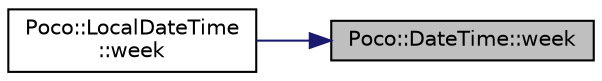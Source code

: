 digraph "Poco::DateTime::week"
{
 // LATEX_PDF_SIZE
  edge [fontname="Helvetica",fontsize="10",labelfontname="Helvetica",labelfontsize="10"];
  node [fontname="Helvetica",fontsize="10",shape=record];
  rankdir="RL";
  Node1 [label="Poco::DateTime::week",height=0.2,width=0.4,color="black", fillcolor="grey75", style="filled", fontcolor="black",tooltip="Returns the month (1 to 12)."];
  Node1 -> Node2 [dir="back",color="midnightblue",fontsize="10",style="solid",fontname="Helvetica"];
  Node2 [label="Poco::LocalDateTime\l::week",height=0.2,width=0.4,color="black", fillcolor="white", style="filled",URL="$classPoco_1_1LocalDateTime.html#a9bfd878e06dca2004994b242bc732d40",tooltip="Returns the month (1 to 12)."];
}
